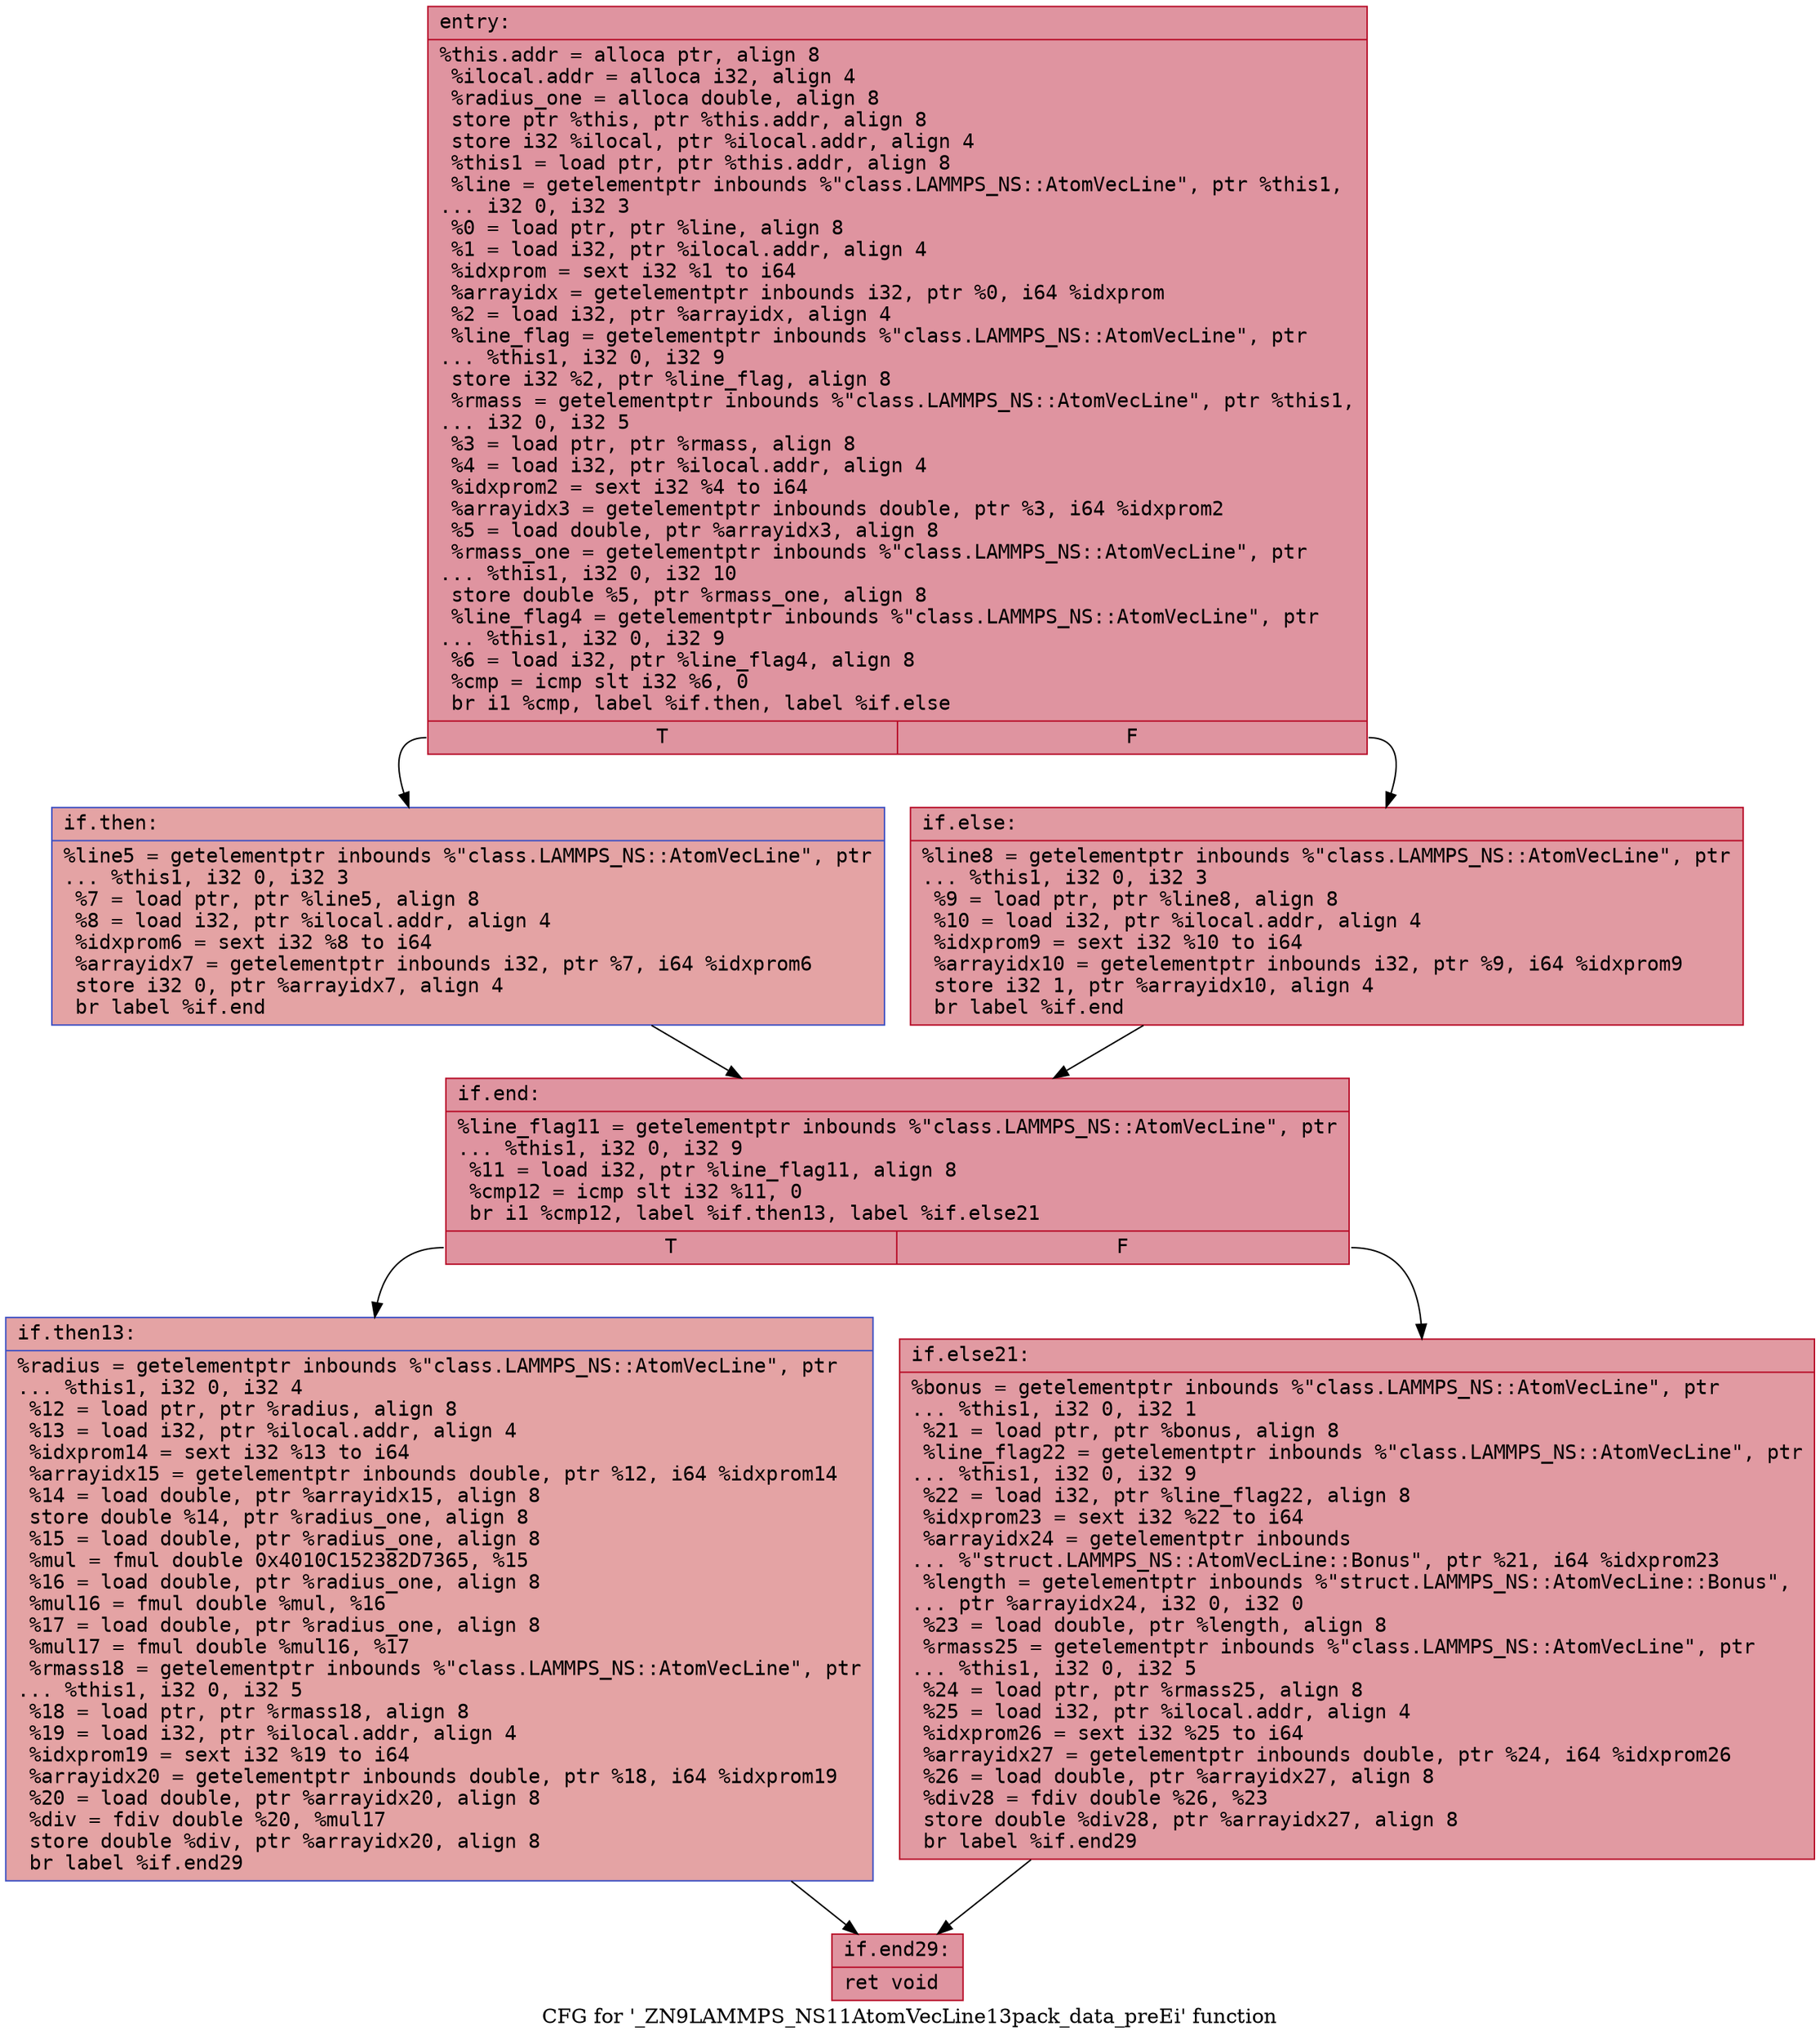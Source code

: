 digraph "CFG for '_ZN9LAMMPS_NS11AtomVecLine13pack_data_preEi' function" {
	label="CFG for '_ZN9LAMMPS_NS11AtomVecLine13pack_data_preEi' function";

	Node0x562ebb8da520 [shape=record,color="#b70d28ff", style=filled, fillcolor="#b70d2870" fontname="Courier",label="{entry:\l|  %this.addr = alloca ptr, align 8\l  %ilocal.addr = alloca i32, align 4\l  %radius_one = alloca double, align 8\l  store ptr %this, ptr %this.addr, align 8\l  store i32 %ilocal, ptr %ilocal.addr, align 4\l  %this1 = load ptr, ptr %this.addr, align 8\l  %line = getelementptr inbounds %\"class.LAMMPS_NS::AtomVecLine\", ptr %this1,\l... i32 0, i32 3\l  %0 = load ptr, ptr %line, align 8\l  %1 = load i32, ptr %ilocal.addr, align 4\l  %idxprom = sext i32 %1 to i64\l  %arrayidx = getelementptr inbounds i32, ptr %0, i64 %idxprom\l  %2 = load i32, ptr %arrayidx, align 4\l  %line_flag = getelementptr inbounds %\"class.LAMMPS_NS::AtomVecLine\", ptr\l... %this1, i32 0, i32 9\l  store i32 %2, ptr %line_flag, align 8\l  %rmass = getelementptr inbounds %\"class.LAMMPS_NS::AtomVecLine\", ptr %this1,\l... i32 0, i32 5\l  %3 = load ptr, ptr %rmass, align 8\l  %4 = load i32, ptr %ilocal.addr, align 4\l  %idxprom2 = sext i32 %4 to i64\l  %arrayidx3 = getelementptr inbounds double, ptr %3, i64 %idxprom2\l  %5 = load double, ptr %arrayidx3, align 8\l  %rmass_one = getelementptr inbounds %\"class.LAMMPS_NS::AtomVecLine\", ptr\l... %this1, i32 0, i32 10\l  store double %5, ptr %rmass_one, align 8\l  %line_flag4 = getelementptr inbounds %\"class.LAMMPS_NS::AtomVecLine\", ptr\l... %this1, i32 0, i32 9\l  %6 = load i32, ptr %line_flag4, align 8\l  %cmp = icmp slt i32 %6, 0\l  br i1 %cmp, label %if.then, label %if.else\l|{<s0>T|<s1>F}}"];
	Node0x562ebb8da520:s0 -> Node0x562ebb8dc800[tooltip="entry -> if.then\nProbability 37.50%" ];
	Node0x562ebb8da520:s1 -> Node0x562ebb8dc870[tooltip="entry -> if.else\nProbability 62.50%" ];
	Node0x562ebb8dc800 [shape=record,color="#3d50c3ff", style=filled, fillcolor="#c32e3170" fontname="Courier",label="{if.then:\l|  %line5 = getelementptr inbounds %\"class.LAMMPS_NS::AtomVecLine\", ptr\l... %this1, i32 0, i32 3\l  %7 = load ptr, ptr %line5, align 8\l  %8 = load i32, ptr %ilocal.addr, align 4\l  %idxprom6 = sext i32 %8 to i64\l  %arrayidx7 = getelementptr inbounds i32, ptr %7, i64 %idxprom6\l  store i32 0, ptr %arrayidx7, align 4\l  br label %if.end\l}"];
	Node0x562ebb8dc800 -> Node0x562ebb8dcd80[tooltip="if.then -> if.end\nProbability 100.00%" ];
	Node0x562ebb8dc870 [shape=record,color="#b70d28ff", style=filled, fillcolor="#bb1b2c70" fontname="Courier",label="{if.else:\l|  %line8 = getelementptr inbounds %\"class.LAMMPS_NS::AtomVecLine\", ptr\l... %this1, i32 0, i32 3\l  %9 = load ptr, ptr %line8, align 8\l  %10 = load i32, ptr %ilocal.addr, align 4\l  %idxprom9 = sext i32 %10 to i64\l  %arrayidx10 = getelementptr inbounds i32, ptr %9, i64 %idxprom9\l  store i32 1, ptr %arrayidx10, align 4\l  br label %if.end\l}"];
	Node0x562ebb8dc870 -> Node0x562ebb8dcd80[tooltip="if.else -> if.end\nProbability 100.00%" ];
	Node0x562ebb8dcd80 [shape=record,color="#b70d28ff", style=filled, fillcolor="#b70d2870" fontname="Courier",label="{if.end:\l|  %line_flag11 = getelementptr inbounds %\"class.LAMMPS_NS::AtomVecLine\", ptr\l... %this1, i32 0, i32 9\l  %11 = load i32, ptr %line_flag11, align 8\l  %cmp12 = icmp slt i32 %11, 0\l  br i1 %cmp12, label %if.then13, label %if.else21\l|{<s0>T|<s1>F}}"];
	Node0x562ebb8dcd80:s0 -> Node0x562ebb8dd660[tooltip="if.end -> if.then13\nProbability 37.50%" ];
	Node0x562ebb8dcd80:s1 -> Node0x562ebb8dd6e0[tooltip="if.end -> if.else21\nProbability 62.50%" ];
	Node0x562ebb8dd660 [shape=record,color="#3d50c3ff", style=filled, fillcolor="#c32e3170" fontname="Courier",label="{if.then13:\l|  %radius = getelementptr inbounds %\"class.LAMMPS_NS::AtomVecLine\", ptr\l... %this1, i32 0, i32 4\l  %12 = load ptr, ptr %radius, align 8\l  %13 = load i32, ptr %ilocal.addr, align 4\l  %idxprom14 = sext i32 %13 to i64\l  %arrayidx15 = getelementptr inbounds double, ptr %12, i64 %idxprom14\l  %14 = load double, ptr %arrayidx15, align 8\l  store double %14, ptr %radius_one, align 8\l  %15 = load double, ptr %radius_one, align 8\l  %mul = fmul double 0x4010C152382D7365, %15\l  %16 = load double, ptr %radius_one, align 8\l  %mul16 = fmul double %mul, %16\l  %17 = load double, ptr %radius_one, align 8\l  %mul17 = fmul double %mul16, %17\l  %rmass18 = getelementptr inbounds %\"class.LAMMPS_NS::AtomVecLine\", ptr\l... %this1, i32 0, i32 5\l  %18 = load ptr, ptr %rmass18, align 8\l  %19 = load i32, ptr %ilocal.addr, align 4\l  %idxprom19 = sext i32 %19 to i64\l  %arrayidx20 = getelementptr inbounds double, ptr %18, i64 %idxprom19\l  %20 = load double, ptr %arrayidx20, align 8\l  %div = fdiv double %20, %mul17\l  store double %div, ptr %arrayidx20, align 8\l  br label %if.end29\l}"];
	Node0x562ebb8dd660 -> Node0x562ebb8de530[tooltip="if.then13 -> if.end29\nProbability 100.00%" ];
	Node0x562ebb8dd6e0 [shape=record,color="#b70d28ff", style=filled, fillcolor="#bb1b2c70" fontname="Courier",label="{if.else21:\l|  %bonus = getelementptr inbounds %\"class.LAMMPS_NS::AtomVecLine\", ptr\l... %this1, i32 0, i32 1\l  %21 = load ptr, ptr %bonus, align 8\l  %line_flag22 = getelementptr inbounds %\"class.LAMMPS_NS::AtomVecLine\", ptr\l... %this1, i32 0, i32 9\l  %22 = load i32, ptr %line_flag22, align 8\l  %idxprom23 = sext i32 %22 to i64\l  %arrayidx24 = getelementptr inbounds\l... %\"struct.LAMMPS_NS::AtomVecLine::Bonus\", ptr %21, i64 %idxprom23\l  %length = getelementptr inbounds %\"struct.LAMMPS_NS::AtomVecLine::Bonus\",\l... ptr %arrayidx24, i32 0, i32 0\l  %23 = load double, ptr %length, align 8\l  %rmass25 = getelementptr inbounds %\"class.LAMMPS_NS::AtomVecLine\", ptr\l... %this1, i32 0, i32 5\l  %24 = load ptr, ptr %rmass25, align 8\l  %25 = load i32, ptr %ilocal.addr, align 4\l  %idxprom26 = sext i32 %25 to i64\l  %arrayidx27 = getelementptr inbounds double, ptr %24, i64 %idxprom26\l  %26 = load double, ptr %arrayidx27, align 8\l  %div28 = fdiv double %26, %23\l  store double %div28, ptr %arrayidx27, align 8\l  br label %if.end29\l}"];
	Node0x562ebb8dd6e0 -> Node0x562ebb8de530[tooltip="if.else21 -> if.end29\nProbability 100.00%" ];
	Node0x562ebb8de530 [shape=record,color="#b70d28ff", style=filled, fillcolor="#b70d2870" fontname="Courier",label="{if.end29:\l|  ret void\l}"];
}
